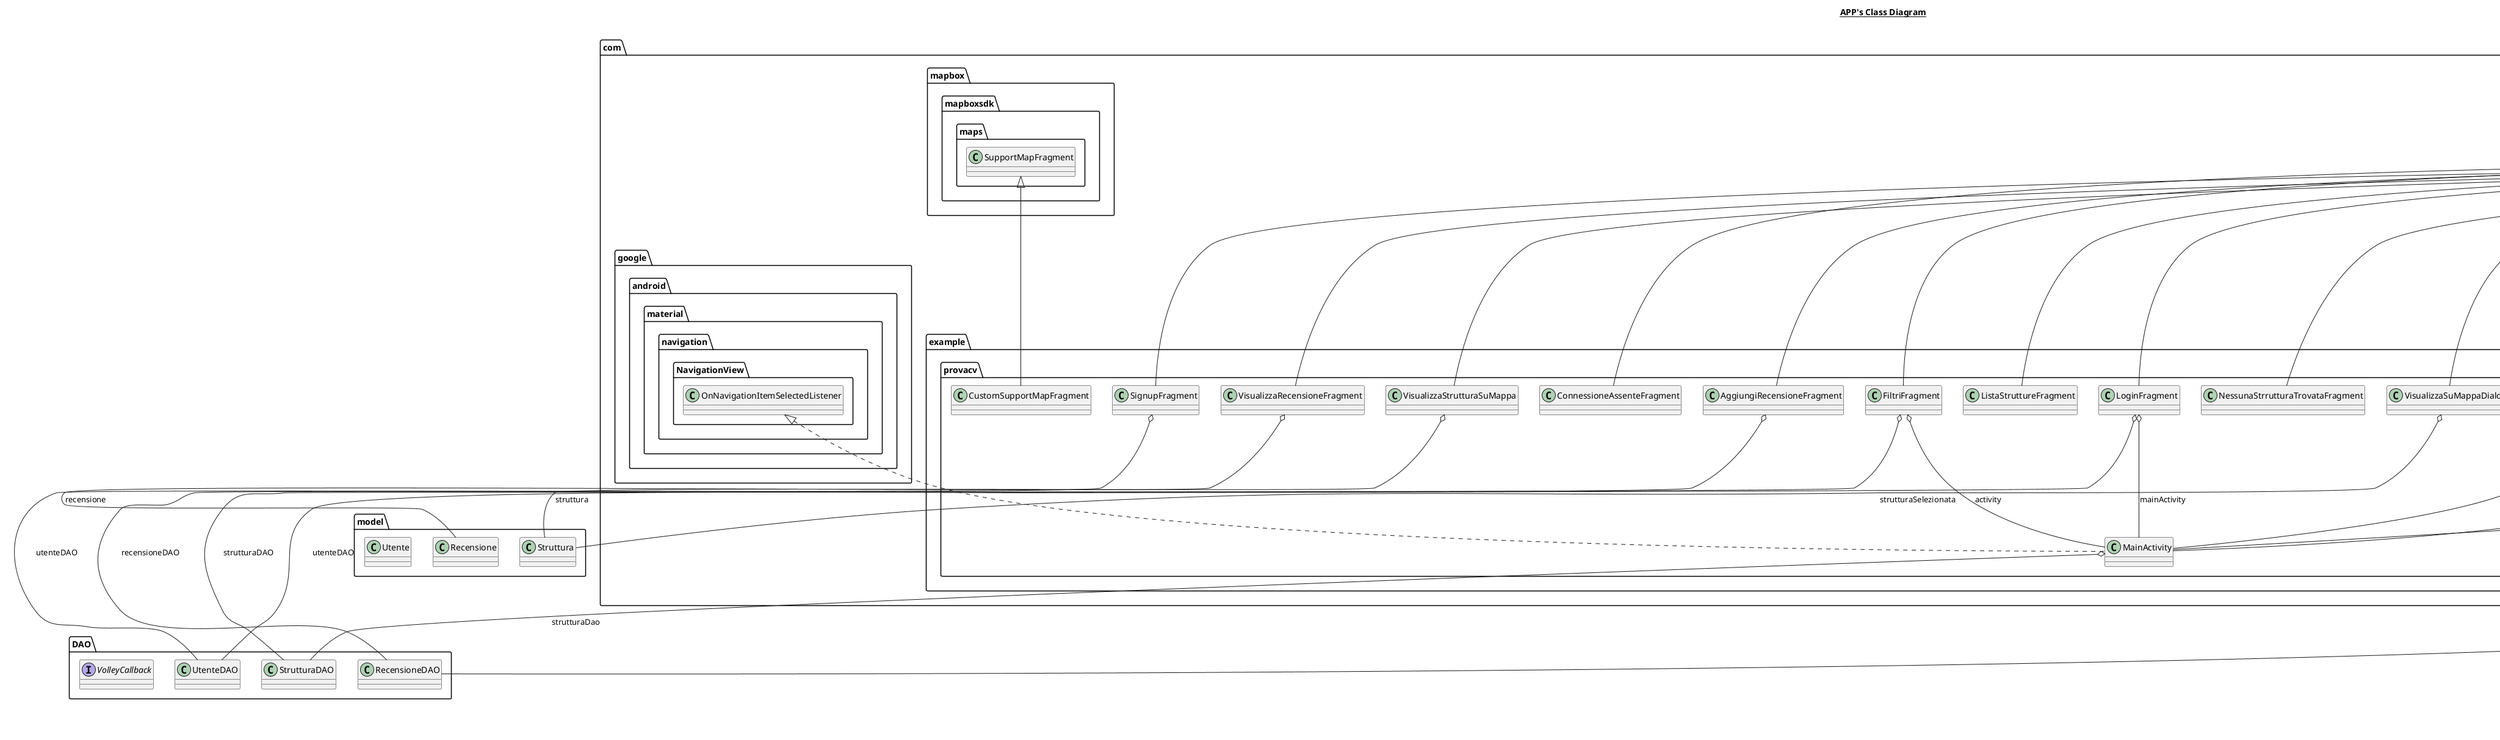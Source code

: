 @startuml

title __APP's Class Diagram__\n

  namespace DAO {
    class DAO.RecensioneDAO {
    }
  }
  

  namespace DAO {
    class DAO.StrutturaDAO {
    }
  }
  

  namespace DAO {
    class DAO.UtenteDAO {
    }
  }
  

  namespace DAO {
    interface DAO.VolleyCallback {
    }
  }
  

  namespace com.example.provacv {
    class com.example.provacv.AggiungiRecensioneFragment {
    }
  }
  

  namespace com.example.provacv {
    class com.example.provacv.BuildConfig {
    }
  }
  

  namespace com.example.provacv {
    class com.example.provacv.ConnessioneAssenteFragment {
    }
  }
  

  namespace com.example.provacv {
    class com.example.provacv.CustomSupportMapFragment {
    }
  }
  

  namespace com.example.provacv {
    class com.example.provacv.DettagliStrutturaFragment {
    }
  }
  

  namespace com.example.provacv {
    class com.example.provacv.Filtri {
    }
  }
  

  namespace com.example.provacv {
    class com.example.provacv.FiltriFragment {
    }
  }
  

  namespace com.example.provacv {
    class com.example.provacv.ListaRecensioniRecycleViewAdapter {
    }
  }
  

  namespace com.example.provacv {
    class com.example.provacv.ListaStruttureFragment {
    }
  }
  

  namespace com.example.provacv {
    class com.example.provacv.ListaStruttureRecyclerViewAdapter {
    }
  }
  

  namespace com.example.provacv {
    class com.example.provacv.LoginFragment {
    }
  }
  

  namespace com.example.provacv {
    class com.example.provacv.MainActivity {
    }
  }
  

  namespace com.example.provacv {
    class com.example.provacv.NessunaStrrutturaTrovataFragment {
    }
  }
  

  namespace com.example.provacv {
    class com.example.provacv.PasswordUtils {
    }
  }
  

  namespace com.example.provacv {
    class com.example.provacv.SignupFragment {
    }
  }
  

  namespace com.example.provacv {
    class com.example.provacv.VisualizzaRecensioneFragment {
    }
  }
  

  namespace com.example.provacv {
    class com.example.provacv.VisualizzaStrutturaSuMappa {
    }
  }
  

  namespace com.example.provacv {
    class com.example.provacv.VisualizzaSuMappaDialog {
    }
  }
  

  namespace model {
    class model.Recensione {
    }
  }
  

  namespace model {
    class model.Struttura {
    }
  }
  

  namespace model {
    class model.Utente {
    }
  }
  

  com.example.provacv.AggiungiRecensioneFragment -up-|> androidx.fragment.app.Fragment
  com.example.provacv.AggiungiRecensioneFragment o-- DAO.RecensioneDAO : recensioneDAO
  com.example.provacv.ConnessioneAssenteFragment -up-|> androidx.fragment.app.Fragment
  com.example.provacv.CustomSupportMapFragment -up-|> com.mapbox.mapboxsdk.maps.SupportMapFragment
  com.example.provacv.DettagliStrutturaFragment -up-|> androidx.fragment.app.Fragment
  com.example.provacv.DettagliStrutturaFragment o-- DAO.RecensioneDAO : recensioneDAO
  com.example.provacv.FiltriFragment -up-|> androidx.fragment.app.Fragment
  com.example.provacv.FiltriFragment o-- com.example.provacv.MainActivity : activity
  com.example.provacv.FiltriFragment o-- DAO.StrutturaDAO : strutturaDAO
  com.example.provacv.ListaRecensioniRecycleViewAdapter -up-|> androidx.recyclerview.widget.RecyclerView.Adapter
  com.example.provacv.ListaRecensioniRecycleViewAdapter o-- com.example.provacv.MainActivity : mainActivity
  com.example.provacv.ListaStruttureFragment -up-|> androidx.fragment.app.Fragment
  com.example.provacv.ListaStruttureRecyclerViewAdapter -up-|> androidx.recyclerview.widget.RecyclerView.Adapter
  com.example.provacv.ListaStruttureRecyclerViewAdapter o-- com.example.provacv.MainActivity : mainActivity
  com.example.provacv.LoginFragment -up-|> androidx.fragment.app.Fragment
  com.example.provacv.LoginFragment o-- com.example.provacv.MainActivity : mainActivity
  com.example.provacv.LoginFragment o-- DAO.UtenteDAO : utenteDAO
  com.example.provacv.MainActivity .up.|> com.google.android.material.navigation.NavigationView.OnNavigationItemSelectedListener
  com.example.provacv.MainActivity -up-|> androidx.appcompat.app.AppCompatActivity
  com.example.provacv.MainActivity o-- DAO.StrutturaDAO : strutturaDao
  com.example.provacv.NessunaStrrutturaTrovataFragment -up-|> androidx.fragment.app.Fragment
  com.example.provacv.SignupFragment -up-|> androidx.fragment.app.Fragment
  com.example.provacv.SignupFragment o-- DAO.UtenteDAO : utenteDAO
  com.example.provacv.VisualizzaRecensioneFragment -up-|> androidx.fragment.app.Fragment
  com.example.provacv.VisualizzaRecensioneFragment o-- model.Recensione : recensione
  com.example.provacv.VisualizzaStrutturaSuMappa -up-|> androidx.fragment.app.Fragment
  com.example.provacv.VisualizzaStrutturaSuMappa o-- model.Struttura : struttura
  com.example.provacv.VisualizzaSuMappaDialog -up-|> androidx.fragment.app.DialogFragment
  com.example.provacv.VisualizzaSuMappaDialog o-- model.Struttura : strutturaSelezionata


right footer


PlantUML diagram generated by SketchIt! (https://bitbucket.org/pmesmeur/sketch.it)
For more information about this tool, please contact philippe.mesmeur@gmail.com
endfooter

@enduml
